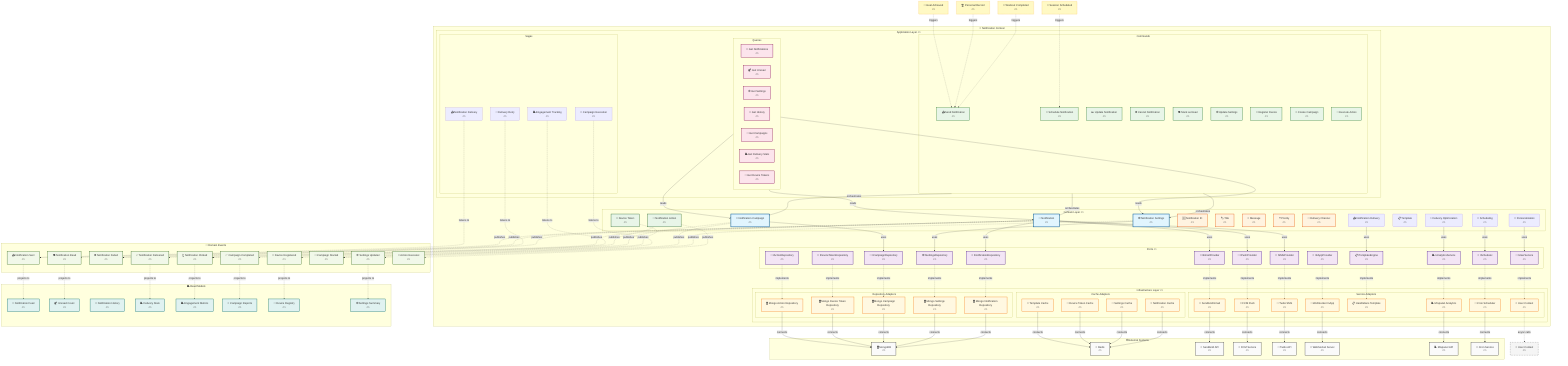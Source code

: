 graph TB
    %% ===== NOTIFICATION CONTEXT =====
    subgraph NotificationContext ["🔔 Notification Context"]
        
        %% ===== DOMAIN LAYER (HEXAGON CORE) =====
        subgraph NotificationDomain ["Domain Layer <<DomainCore>>"]
            direction TB
            
            %% Aggregates
            Notification["🔔 Notification<br/><<AggregateRoot>>"]
            NotificationSettings["⚙️ Notification Settings<br/><<AggregateRoot>>"]
            NotificationCampaign["📢 Notification Campaign<br/><<AggregateRoot>>"]
            
            %% Entities
            NotificationAction["🎯 Notification Action<br/><<Entity>>"]
            DeviceToken["📱 Device Token<br/><<Entity>>"]
            
            %% Value Objects
            NotificationId["🆔 Notification ID<br/><<ValueObject>>"]
            NotificationTitle["🏷️ Title<br/><<ValueObject>>"]
            NotificationMessage["💬 Message<br/><<ValueObject>>"]
            Priority["⭐ Priority<br/><<ValueObject>>"]
            DeliveryChannel["📡 Delivery Channel<br/><<ValueObject>>"]
            
            %% Domain Services
            NotificationDeliveryService["📤 Notification Delivery<br/><<DomainService>>"]
            TemplateService["📋 Template<br/><<DomainService>>"]
            SchedulingService["📅 Scheduling<br/><<DomainService>>"]
            PersonalizationService["🎨 Personalization<br/><<DomainService>>"]
            DeliveryOptimizationService["⚡ Delivery Optimization<br/><<DomainService>>"]
        end
        
        %% ===== PORTS (DOMAIN INTERFACES) =====
        subgraph NotificationPorts ["Ports <<Port>>"]
            direction TB
            
            %% Repository Ports
            INotificationRepo["🔔 INotificationRepository<br/><<Port>>"]
            ISettingsRepo["⚙️ ISettingsRepository<br/><<Port>>"]
            ICampaignRepo["📢 ICampaignRepository<br/><<Port>>"]
            IDeviceTokenRepo["📱 IDeviceTokenRepository<br/><<Port>>"]
            IActionRepo["🎯 IActionRepository<br/><<Port>>"]
            
            %% Service Ports
            IEmailProvider["📧 IEmailProvider<br/><<Port>>"]
            IPushProvider["📱 IPushProvider<br/><<Port>>"]
            ISMSProvider["📱 ISMSProvider<br/><<Port>>"]
            IInAppProvider["📲 IInAppProvider<br/><<Port>>"]
            ITemplateEngine["📋 ITemplateEngine<br/><<Port>>"]
            IScheduler["📅 IScheduler<br/><<Port>>"]
            IAnalyticsService["📊 IAnalyticsService<br/><<Port>>"]
            IUserService["👤 IUserService<br/><<Port>>"]
        end
        
        %% ===== APPLICATION LAYER =====
        subgraph NotificationApplication ["Application Layer <<Application>>"]
            direction TB
            
            %% Commands
            subgraph NotificationCommands ["Commands"]
                SendNotificationCmd["📤 Send Notification<br/><<Command>>"]
                ScheduleNotificationCmd["📅 Schedule Notification<br/><<Command>>"]
                UpdateNotificationCmd["✏️ Update Notification<br/><<Command>>"]
                CancelNotificationCmd["❌ Cancel Notification<br/><<Command>>"]
                MarkAsReadCmd["👁️ Mark as Read<br/><<Command>>"]
                UpdateSettingsCmd["⚙️ Update Settings<br/><<Command>>"]
                RegisterDeviceCmd["📱 Register Device<br/><<Command>>"]
                CreateCampaignCmd["📢 Create Campaign<br/><<Command>>"]
                ExecuteActionCmd["🎯 Execute Action<br/><<Command>>"]
            end
            
            %% Queries
            subgraph NotificationQueries ["Queries"]
                GetNotificationsQuery["🔔 Get Notifications<br/><<Query>>"]
                GetUnreadNotificationsQuery["📬 Get Unread<br/><<Query>>"]
                GetNotificationSettingsQuery["⚙️ Get Settings<br/><<Query>>"]
                GetNotificationHistoryQuery["📅 Get History<br/><<Query>>"]
                GetCampaignsQuery["📢 Get Campaigns<br/><<Query>>"]
                GetDeliveryStatsQuery["📊 Get Delivery Stats<br/><<Query>>"]
                GetDeviceTokensQuery["📱 Get Device Tokens<br/><<Query>>"]
            end
            
            %% Sagas
            subgraph NotificationSagas ["Sagas"]
                NotificationDeliverySaga["📤 Notification Delivery<br/><<Saga>>"]
                CampaignExecutionSaga["📢 Campaign Execution<br/><<Saga>>"]
                DeliveryRetrieSaga["🔄 Delivery Retry<br/><<Saga>>"]
                EngagementTrackingSaga["📊 Engagement Tracking<br/><<Saga>>"]
            end
        end
        
        %% ===== INFRASTRUCTURE LAYER (ADAPTERS) =====
        subgraph NotificationAdapters ["Infrastructure Layer <<Adapter>>"]
            direction TB
            
            %% Repository Adapters
            subgraph NotificationRepositoryAdapters ["Repository Adapters"]
                MongoNotificationRepo["🗄️ Mongo Notification Repository<br/><<RepositoryAdapter>>"]
                MongoSettingsRepo["🗄️ Mongo Settings Repository<br/><<RepositoryAdapter>>"]
                MongoCampaignRepo["🗄️ Mongo Campaign Repository<br/><<RepositoryAdapter>>"]
                MongoDeviceTokenRepo["🗄️ Mongo Device Token Repository<br/><<RepositoryAdapter>>"]
                MongoActionRepo["🗄️ Mongo Action Repository<br/><<RepositoryAdapter>>"]
            end
            
            %% Service Adapters
            subgraph NotificationServiceAdapters ["Service Adapters"]
                SendGridEmailAdapter["📧 SendGrid Email<br/><<EmailAdapter>>"]
                FCMPushAdapter["📱 FCM Push<br/><<PushAdapter>>"]
                TwilioSMSAdapter["📱 Twilio SMS<br/><<SMSAdapter>>"]
                WebSocketInAppAdapter["📲 WebSocket InApp<br/><<InAppAdapter>>"]
                HandlebarTemplateAdapter["📋 Handlebars Template<br/><<TemplateAdapter>>"]
                CronSchedulerAdapter["📅 Cron Scheduler<br/><<SchedulerAdapter>>"]
                MixpanelAnalyticsAdapter["📊 Mixpanel Analytics<br/><<AnalyticsAdapter>>"]
                UserContextAdapter["👤 User Context<br/><<ContextAdapter>>"]
            end
            
            %% Cache Adapters
            subgraph NotificationCacheAdapters ["Cache Adapters"]
                NotificationCache["💾 Notification Cache<br/><<CacheAdapter>>"]
                SettingsCache["💾 Settings Cache<br/><<CacheAdapter>>"]
                DeviceTokenCache["💾 Device Token Cache<br/><<CacheAdapter>>"]
                TemplateCache["💾 Template Cache<br/><<CacheAdapter>>"]
            end
        end
    end
    
    %% ===== EXTERNAL SYSTEMS =====
    subgraph NotificationExternal ["🌐 External Systems"]
        MongoDB["🗄️ MongoDB<br/><<Database>>"]
        RedisCache["🔴 Redis<br/><<Cache>>"]
        SendGridAPI["📧 SendGrid API<br/><<EmailService>>"]
        FCMService["📱 FCM Service<br/><<PushService>>"]
        TwilioAPI["📱 Twilio API<br/><<SMSService>>"]
        WebSocketServer["📲 WebSocket Server<br/><<RealtimeService>>"]
        MixpanelAPI["📊 Mixpanel API<br/><<AnalyticsService>>"]
        CronService["📅 Cron Service<br/><<SchedulerService>>"]
    end
    
    %% ===== EVENTS =====
    subgraph NotificationEvents ["📨 Domain Events"]
        NotificationSentEvent["📤 Notification Sent<br/><<DomainEvent>>"]
        NotificationDeliveredEvent["✅ Notification Delivered<br/><<DomainEvent>>"]
        NotificationFailedEvent["❌ Notification Failed<br/><<DomainEvent>>"]
        NotificationReadEvent["👁️ Notification Read<br/><<DomainEvent>>"]
        NotificationClickedEvent["👆 Notification Clicked<br/><<DomainEvent>>"]
        SettingsUpdatedEvent["⚙️ Settings Updated<br/><<DomainEvent>>"]
        DeviceRegisteredEvent["📱 Device Registered<br/><<DomainEvent>>"]
        CampaignStartedEvent["📢 Campaign Started<br/><<DomainEvent>>"]
        CampaignCompletedEvent["✅ Campaign Completed<br/><<DomainEvent>>"]
        ActionExecutedEvent["🎯 Action Executed<br/><<DomainEvent>>"]
    end
    
    %% ===== READ MODELS =====
    subgraph NotificationReadModels ["📊 Read Models"]
        NotificationFeedRM["🔔 Notification Feed<br/><<ReadModel>>"]
        UnreadCountRM["📬 Unread Count<br/><<ReadModel>>"]
        NotificationHistoryRM["📅 Notification History<br/><<ReadModel>>"]
        DeliveryStatsRM["📊 Delivery Stats<br/><<ReadModel>>"]
        EngagementMetricsRM["📊 Engagement Metrics<br/><<ReadModel>>"]
        CampaignReportsRM["📢 Campaign Reports<br/><<ReadModel>>"]
        DeviceRegistryRM["📱 Device Registry<br/><<ReadModel>>"]
        SettingsSummaryRM["⚙️ Settings Summary<br/><<ReadModel>>"]
    end
    
    %% ===== RELATIONSHIPS =====
    
    %% Domain to Ports (Dependency Inversion)
    Notification -->|uses| INotificationRepo
    Notification -->|uses| IEmailProvider
    Notification -->|uses| IPushProvider
    Notification -->|uses| ISMSProvider
    NotificationSettings -->|uses| ISettingsRepo
    NotificationCampaign -->|uses| ICampaignRepo
    NotificationDeliveryService -->|uses| ITemplateEngine
    SchedulingService -->|uses| IScheduler
    PersonalizationService -->|uses| IUserService
    DeliveryOptimizationService -->|uses| IAnalyticsService
    
    %% Application to Domain
    NotificationCommands -->|orchestrates| Notification
    NotificationCommands -->|orchestrates| NotificationSettings
    NotificationCommands -->|orchestrates| NotificationCampaign
    NotificationQueries -->|reads| Notification
    NotificationQueries -->|reads| NotificationSettings
    NotificationQueries -->|reads| NotificationCampaign
    
    %% Ports to Adapters (Implementation)
    INotificationRepo -.->|implements| MongoNotificationRepo
    ISettingsRepo -.->|implements| MongoSettingsRepo
    ICampaignRepo -.->|implements| MongoCampaignRepo
    IDeviceTokenRepo -.->|implements| MongoDeviceTokenRepo
    IActionRepo -.->|implements| MongoActionRepo
    IEmailProvider -.->|implements| SendGridEmailAdapter
    IPushProvider -.->|implements| FCMPushAdapter
    ISMSProvider -.->|implements| TwilioSMSAdapter
    IInAppProvider -.->|implements| WebSocketInAppAdapter
    ITemplateEngine -.->|implements| HandlebarTemplateAdapter
    IScheduler -.->|implements| CronSchedulerAdapter
    IAnalyticsService -.->|implements| MixpanelAnalyticsAdapter
    IUserService -.->|implements| UserContextAdapter
    
    %% Adapters to External Systems
    MongoNotificationRepo -->|connects| MongoDB
    MongoSettingsRepo -->|connects| MongoDB
    MongoCampaignRepo -->|connects| MongoDB
    MongoDeviceTokenRepo -->|connects| MongoDB
    MongoActionRepo -->|connects| MongoDB
    NotificationCache -->|connects| RedisCache
    SettingsCache -->|connects| RedisCache
    DeviceTokenCache -->|connects| RedisCache
    TemplateCache -->|connects| RedisCache
    SendGridEmailAdapter -->|connects| SendGridAPI
    FCMPushAdapter -->|connects| FCMService
    TwilioSMSAdapter -->|connects| TwilioAPI
    WebSocketInAppAdapter -->|connects| WebSocketServer
    CronSchedulerAdapter -->|connects| CronService
    MixpanelAnalyticsAdapter -->|connects| MixpanelAPI
    
    %% Cross-Context Communication
    UserContextAdapter -.->|async calls| UserContext
    
    %% Domain Events
    Notification -.->|publishes| NotificationSentEvent
    Notification -.->|publishes| NotificationDeliveredEvent
    Notification -.->|publishes| NotificationFailedEvent
    Notification -.->|publishes| NotificationReadEvent
    NotificationAction -.->|publishes| NotificationClickedEvent
    NotificationAction -.->|publishes| ActionExecutedEvent
    NotificationSettings -.->|publishes| SettingsUpdatedEvent
    DeviceToken -.->|publishes| DeviceRegisteredEvent
    NotificationCampaign -.->|publishes| CampaignStartedEvent
    NotificationCampaign -.->|publishes| CampaignCompletedEvent
    
    %% Event to Read Models
    NotificationSentEvent -.->|projects to| NotificationFeedRM
    NotificationReadEvent -.->|projects to| UnreadCountRM
    NotificationDeliveredEvent -.->|projects to| DeliveryStatsRM
    NotificationClickedEvent -.->|projects to| EngagementMetricsRM
    CampaignCompletedEvent -.->|projects to| CampaignReportsRM
    DeviceRegisteredEvent -.->|projects to| DeviceRegistryRM
    SettingsUpdatedEvent -.->|projects to| SettingsSummaryRM
    
    %% Sagas
    NotificationDeliverySaga -.->|listens to| NotificationSentEvent
    CampaignExecutionSaga -.->|listens to| CampaignStartedEvent
    DeliveryRetrieSaga -.->|listens to| NotificationFailedEvent
    EngagementTrackingSaga -.->|listens to| NotificationClickedEvent
    
    %% External References
    UserContext["👤 User Context<br/><<ExternalContext>>"]
    
    %% External Event Listeners (from other contexts)
    WorkoutCompletedEvent["💪 Workout Completed<br/><<ExternalEvent>>"]
    PersonalRecordEvent["🏆 Personal Record<br/><<ExternalEvent>>"]
    GoalAchievedEvent["🎯 Goal Achieved<br/><<ExternalEvent>>"]
    SessionScheduledEvent["📅 Session Scheduled<br/><<ExternalEvent>>"]
    
    %% External Events to Notification Commands
    WorkoutCompletedEvent -.->|triggers| SendNotificationCmd
    PersonalRecordEvent -.->|triggers| SendNotificationCmd
    GoalAchievedEvent -.->|triggers| SendNotificationCmd
    SessionScheduledEvent -.->|triggers| ScheduleNotificationCmd
    
    %% ===== STYLING =====
    classDef aggregate fill:#e1f5fe,stroke:#01579b,stroke-width:3px
    classDef entity fill:#e8f5e8,stroke:#1b5e20,stroke-width:2px
    classDef valueObject fill:#fff3e0,stroke:#e65100,stroke-width:2px
    classDef port fill:#f3e5f5,stroke:#4a148c,stroke-width:2px
    classDef adapter fill:#fff8e1,stroke:#f57f17,stroke-width:2px
    classDef external fill:#fafafa,stroke:#424242,stroke-width:2px
    classDef command fill:#e8f5e8,stroke:#2e7d32,stroke-width:2px
    classDef query fill:#fce4ec,stroke:#880e4f,stroke-width:2px
    classDef event fill:#f1f8e9,stroke:#33691e,stroke-width:2px
    classDef readModel fill:#e0f2f1,stroke:#00695c,stroke-width:2px
    classDef externalContext fill:#f5f5f5,stroke:#757575,stroke-width:2px,stroke-dasharray: 5 5
    classDef externalEvent fill:#fff9c4,stroke:#f9a825,stroke-width:2px,stroke-dasharray: 3 3
    
    class Notification,NotificationSettings,NotificationCampaign aggregate
    class NotificationAction,DeviceToken entity
    class NotificationId,NotificationTitle,NotificationMessage,Priority,DeliveryChannel valueObject
    class INotificationRepo,ISettingsRepo,ICampaignRepo,IDeviceTokenRepo,IActionRepo,IEmailProvider,IPushProvider,ISMSProvider,IInAppProvider,ITemplateEngine,IScheduler,IAnalyticsService,IUserService port
    class MongoNotificationRepo,MongoSettingsRepo,MongoCampaignRepo,MongoDeviceTokenRepo,MongoActionRepo,SendGridEmailAdapter,FCMPushAdapter,TwilioSMSAdapter,WebSocketInAppAdapter,HandlebarTemplateAdapter,CronSchedulerAdapter,MixpanelAnalyticsAdapter,UserContextAdapter,NotificationCache,SettingsCache,DeviceTokenCache,TemplateCache adapter
    class MongoDB,RedisCache,SendGridAPI,FCMService,TwilioAPI,WebSocketServer,MixpanelAPI,CronService external
    class SendNotificationCmd,ScheduleNotificationCmd,UpdateNotificationCmd,CancelNotificationCmd,MarkAsReadCmd,UpdateSettingsCmd,RegisterDeviceCmd,CreateCampaignCmd,ExecuteActionCmd command
    class GetNotificationsQuery,GetUnreadNotificationsQuery,GetNotificationSettingsQuery,GetNotificationHistoryQuery,GetCampaignsQuery,GetDeliveryStatsQuery,GetDeviceTokensQuery query
    class NotificationSentEvent,NotificationDeliveredEvent,NotificationFailedEvent,NotificationReadEvent,NotificationClickedEvent,SettingsUpdatedEvent,DeviceRegisteredEvent,CampaignStartedEvent,CampaignCompletedEvent,ActionExecutedEvent event
    class NotificationFeedRM,UnreadCountRM,NotificationHistoryRM,DeliveryStatsRM,EngagementMetricsRM,CampaignReportsRM,DeviceRegistryRM,SettingsSummaryRM readModel
    class UserContext externalContext
    class WorkoutCompletedEvent,PersonalRecordEvent,GoalAchievedEvent,SessionScheduledEvent externalEvent